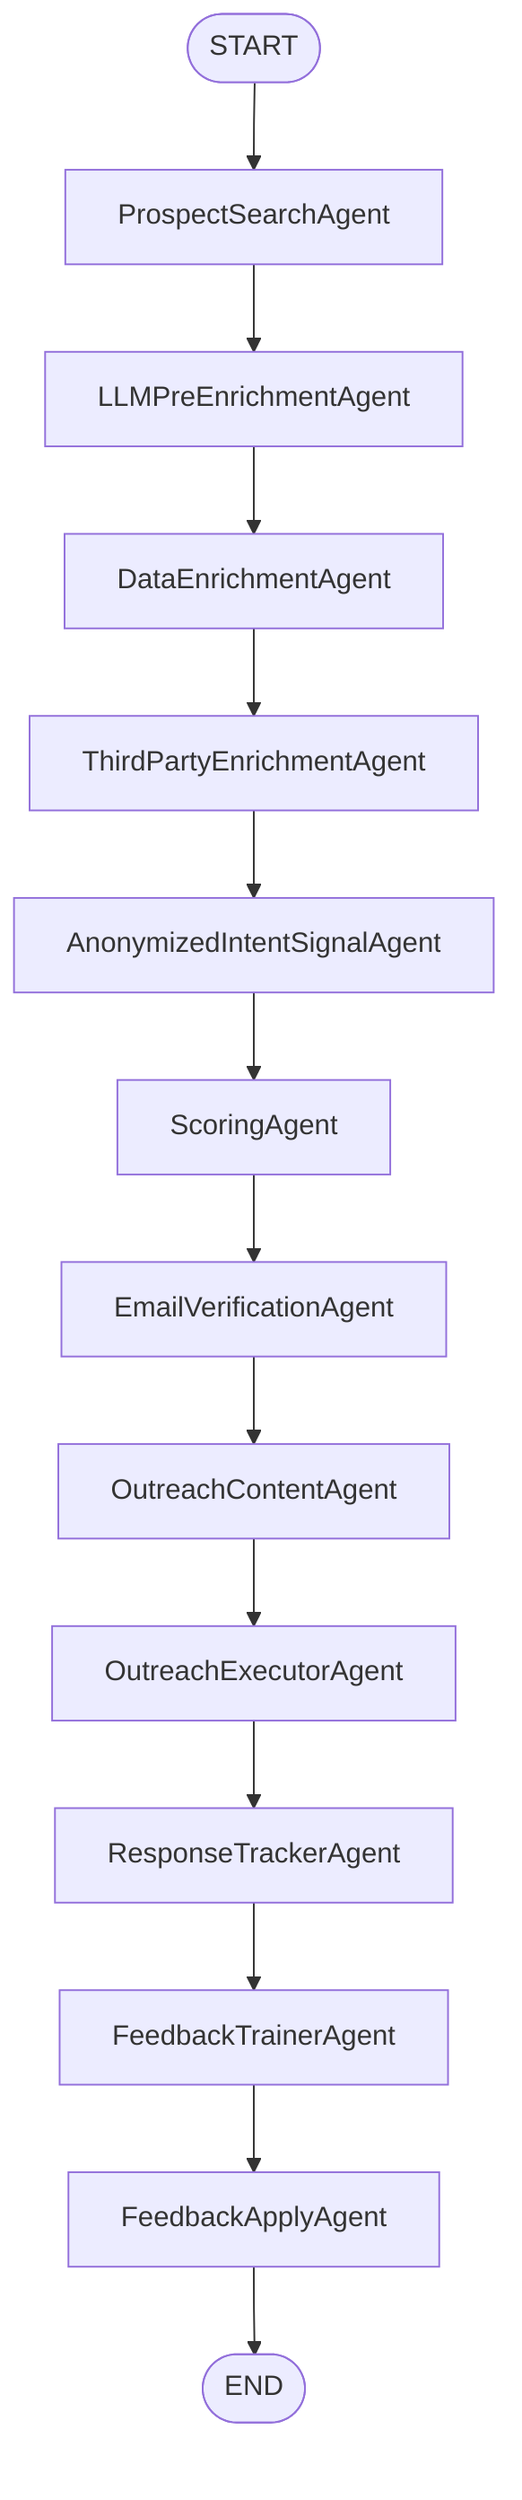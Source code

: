 graph TD
    START([START])
    prospect_search[ProspectSearchAgent]
    pre_enrichment[LLMPreEnrichmentAgent]
    enrichment[DataEnrichmentAgent]
    third_party_enrichment[ThirdPartyEnrichmentAgent]
    intent_signals[AnonymizedIntentSignalAgent]
    scoring[ScoringAgent]
    email_verification[EmailVerificationAgent]
    outreach_content[OutreachContentAgent]
    send[OutreachExecutorAgent]
    response_tracking[ResponseTrackerAgent]
    feedback_trainer[FeedbackTrainerAgent]
    feedback_apply[FeedbackApplyAgent]
    END([END])
    START --> prospect_search
    prospect_search --> pre_enrichment
    pre_enrichment --> enrichment
    enrichment --> third_party_enrichment
    third_party_enrichment --> intent_signals
    intent_signals --> scoring
    scoring --> email_verification
    email_verification --> outreach_content
    outreach_content --> send
    send --> response_tracking
    response_tracking --> feedback_trainer
    feedback_trainer --> feedback_apply
    feedback_apply --> END